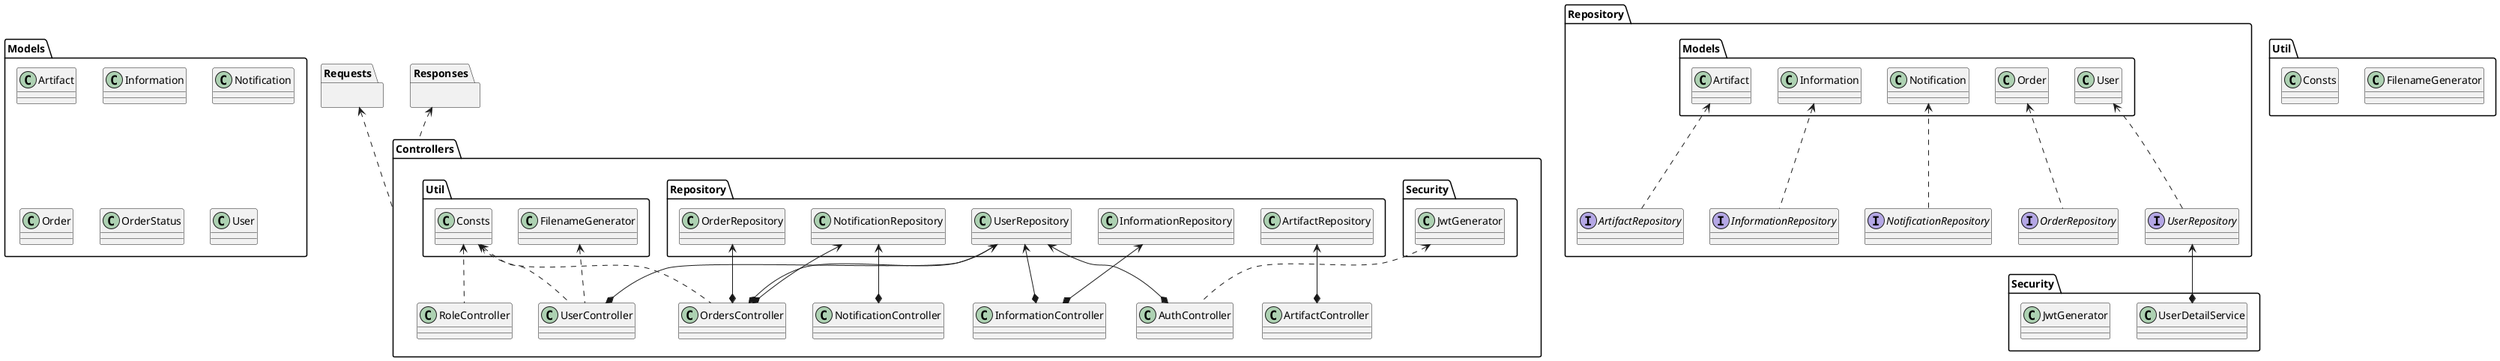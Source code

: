 @startuml


package Controllers {
    class ArtifactController
    Repository.ArtifactRepository <--* ArtifactController

    class AuthController
    Repository.UserRepository <--* AuthController
    Security.JwtGenerator <.. AuthController

    class InformationController 
    Repository.InformationRepository <--* InformationController
    Repository.UserRepository <--* InformationController


    class NotificationController
    Repository.NotificationRepository <--* NotificationController
    
    class OrdersController
    Repository.OrderRepository <--* OrdersController
    Repository.UserRepository <--* OrdersController
    Repository.NotificationRepository <--* OrdersController
    Util.Consts <.. OrdersController    

    class RoleController
    Util.Consts <.. RoleController

    class UserController
    Repository.UserRepository <--* UserController
    Util.FilenameGenerator <.. UserController
    Util.Consts <.. UserController
   
}

package Repository {
    interface ArtifactRepository
    Models.Artifact <.. ArtifactRepository

    interface InformationRepository
    Models.Information <.. InformationRepository

    interface NotificationRepository
    Models.Notification <.. NotificationRepository

    interface OrderRepository
    Models.Order <.. OrderRepository

    interface UserRepository
    Models.User <.. UserRepository
}



package Security {

    class UserDetailService
    Repository.UserRepository <--* UserDetailService

    class JwtGenerator

}


package Models {
    class Artifact
    
    class Information
    
    class Notification
    
    class Order

    
    class OrderStatus
    
    class User

    

}

package Requests {

}

package Responses {

}

package Util {
    class FilenameGenerator

    class Consts

}

Requests <.. Controllers
Responses <.. Controllers



@enduml



